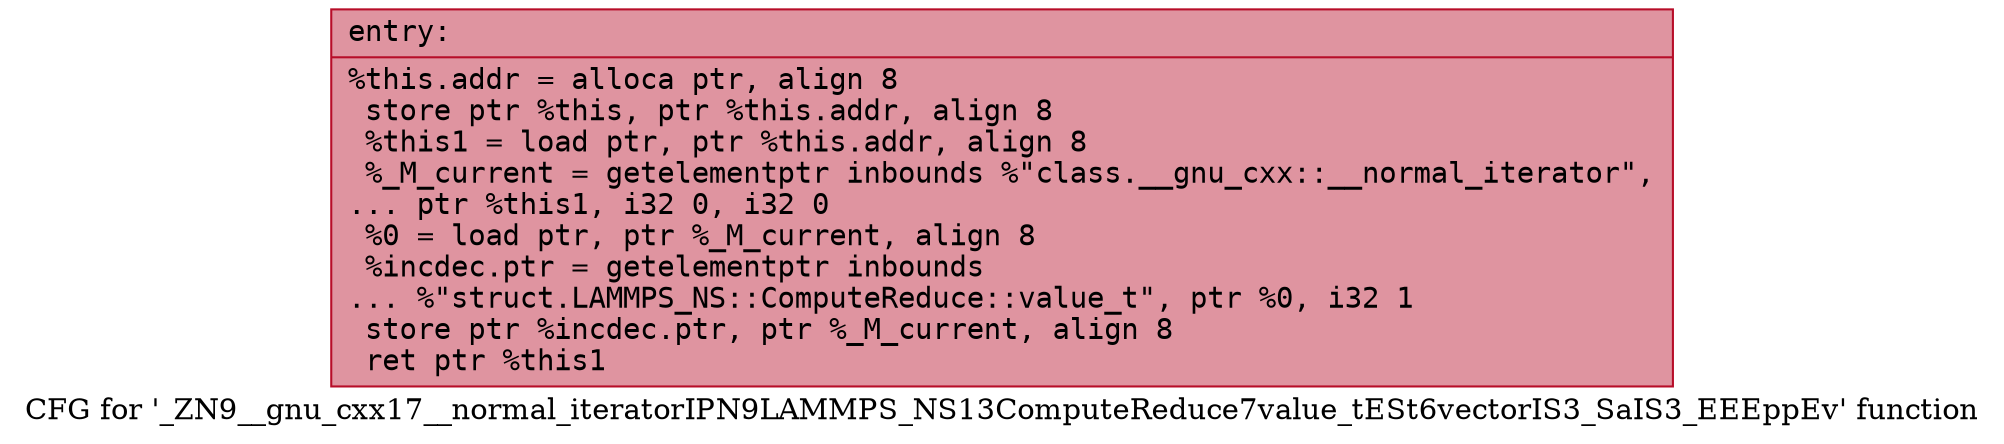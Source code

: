 digraph "CFG for '_ZN9__gnu_cxx17__normal_iteratorIPN9LAMMPS_NS13ComputeReduce7value_tESt6vectorIS3_SaIS3_EEEppEv' function" {
	label="CFG for '_ZN9__gnu_cxx17__normal_iteratorIPN9LAMMPS_NS13ComputeReduce7value_tESt6vectorIS3_SaIS3_EEEppEv' function";

	Node0x5591402af370 [shape=record,color="#b70d28ff", style=filled, fillcolor="#b70d2870" fontname="Courier",label="{entry:\l|  %this.addr = alloca ptr, align 8\l  store ptr %this, ptr %this.addr, align 8\l  %this1 = load ptr, ptr %this.addr, align 8\l  %_M_current = getelementptr inbounds %\"class.__gnu_cxx::__normal_iterator\",\l... ptr %this1, i32 0, i32 0\l  %0 = load ptr, ptr %_M_current, align 8\l  %incdec.ptr = getelementptr inbounds\l... %\"struct.LAMMPS_NS::ComputeReduce::value_t\", ptr %0, i32 1\l  store ptr %incdec.ptr, ptr %_M_current, align 8\l  ret ptr %this1\l}"];
}
